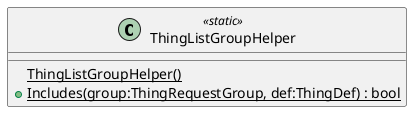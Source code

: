 @startuml
class ThingListGroupHelper <<static>> {
    {static} ThingListGroupHelper()
    + {static} Includes(group:ThingRequestGroup, def:ThingDef) : bool
}
@enduml
